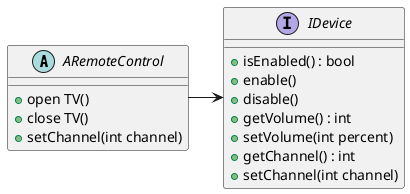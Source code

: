 @startuml
'https://plantuml.com/class-diagram

abstract class ARemoteControl{
    + open TV()
    + close TV()
    + setChannel(int channel)
}

interface IDevice{
    + isEnabled() : bool
    + enable()
    + disable()
    + getVolume() : int
    + setVolume(int percent)
    + getChannel() : int
    + setChannel(int channel)
}

ARemoteControl -> IDevice

@enduml